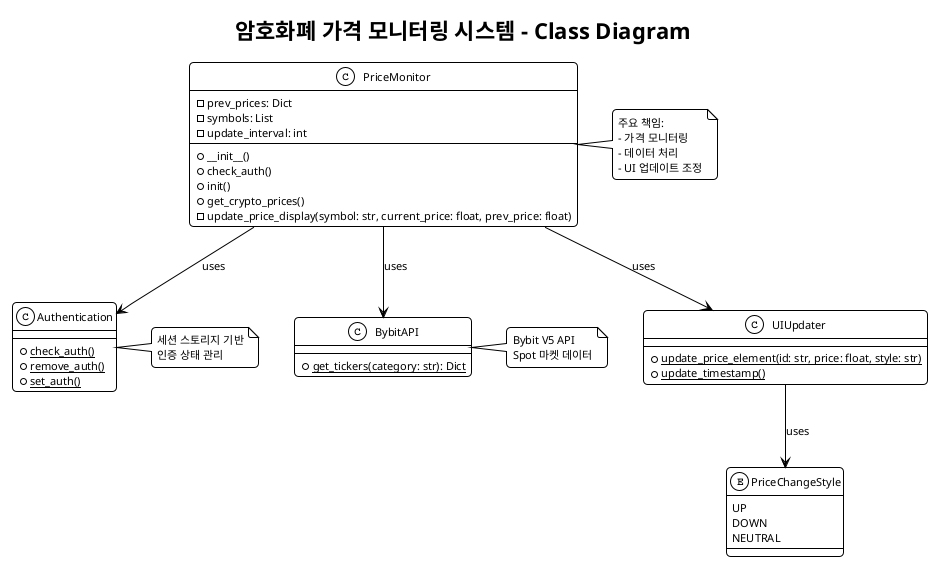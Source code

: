 @startuml Price_Monitor_Class
!theme plain
skinparam backgroundColor #FFFFFF
skinparam defaultFontName Arial
skinparam defaultFontSize 11
skinparam roundcorner 8

title 암호화폐 가격 모니터링 시스템 - Class Diagram

class PriceMonitor {
  - prev_prices: Dict
  - symbols: List
  - update_interval: int
  
  + __init__()
  + check_auth()
  + init()
  + get_crypto_prices()
  - update_price_display(symbol: str, current_price: float, prev_price: float)
}

class Authentication {
  + {static} check_auth()
  + {static} remove_auth()
  + {static} set_auth()
}

class BybitAPI {
  + {static} get_tickers(category: str): Dict
}

class UIUpdater {
  + {static} update_price_element(id: str, price: float, style: str)
  + {static} update_timestamp()
}

enum PriceChangeStyle {
  UP
  DOWN
  NEUTRAL
}

PriceMonitor --> Authentication: uses
PriceMonitor --> BybitAPI: uses
PriceMonitor --> UIUpdater: uses
UIUpdater --> PriceChangeStyle: uses

note right of PriceMonitor
  주요 책임:
  - 가격 모니터링
  - 데이터 처리
  - UI 업데이트 조정
end note

note right of Authentication
  세션 스토리지 기반
  인증 상태 관리
end note

note right of BybitAPI
  Bybit V5 API
  Spot 마켓 데이터
end note

@enduml
